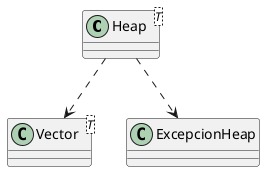 @startuml

class Heap<T> {
}

class Vector<T> {
}

class ExcepcionHeap {
}

Heap ..> Vector
Heap ..> ExcepcionHeap
@enduml
